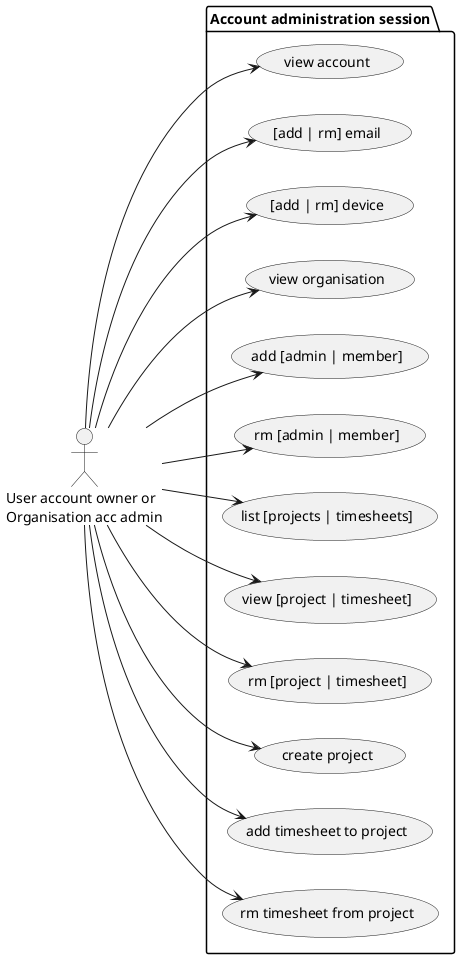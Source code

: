 @startuml
'https://plantuml.com/use-case-diagram
left to right direction

actor "User account owner or\nOrganisation acc admin" as user
package "Account administration session" {
  user --> (view account)
  user --> ([add | rm] email)
  user --> ([add | rm] device)
  user --> (view organisation)
  user --> (add [admin | member])
  user --> (rm [admin | member])
  user --> (list [projects | timesheets])
  user --> (view [project | timesheet])
  user --> (rm [project | timesheet])
  user --> (create project)
  user --> (add timesheet to project)
  user --> (rm timesheet from project)
}

@enduml
